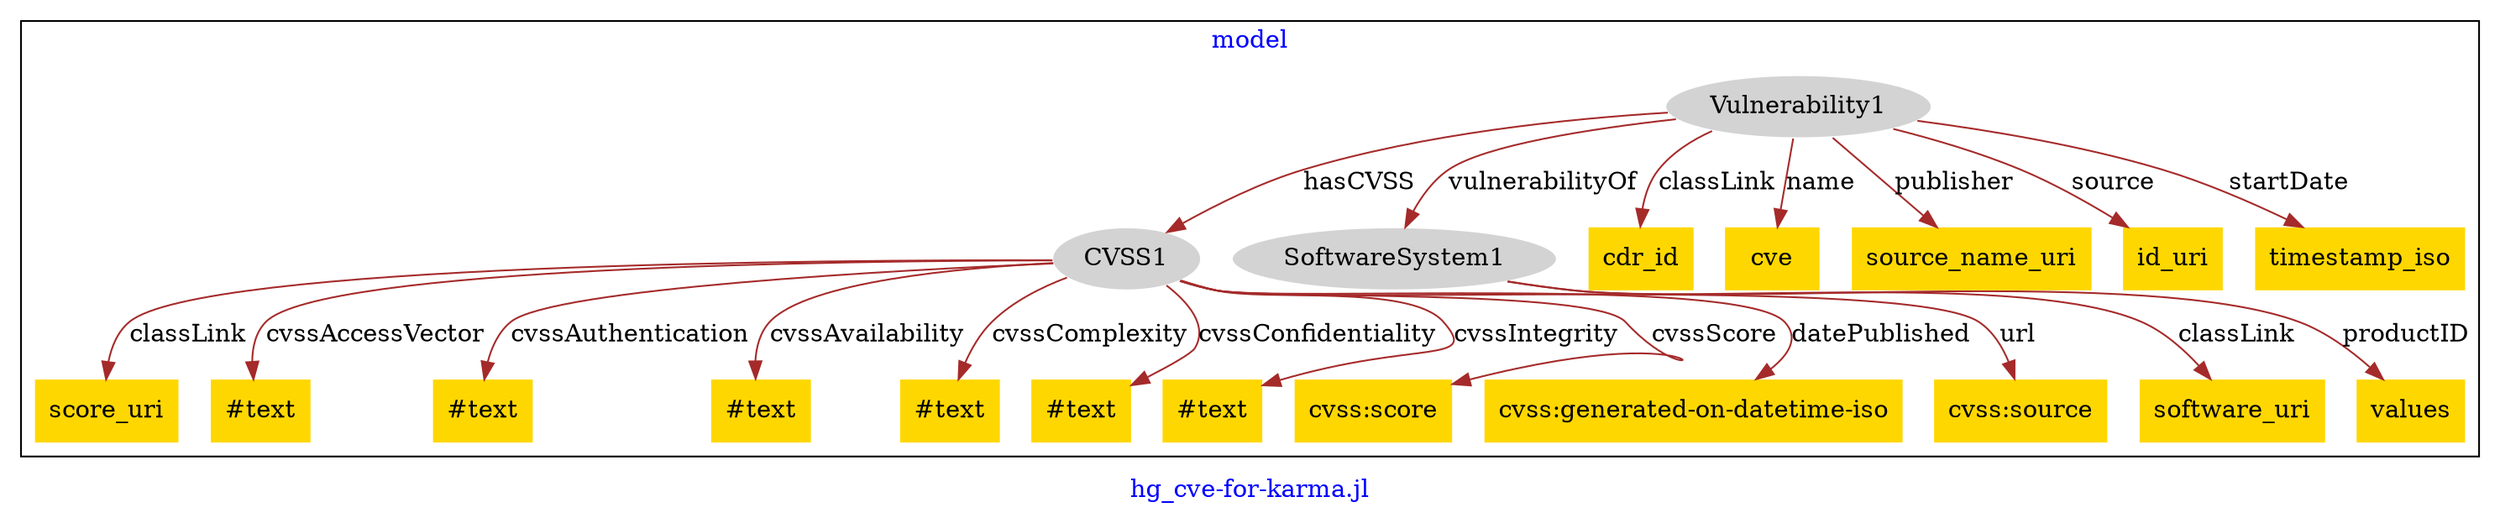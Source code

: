 digraph n0 {
fontcolor="blue"
remincross="true"
label="hg_cve-for-karma.jl"
subgraph cluster {
label="model"
n2[style="filled",color="white",fillcolor="lightgray",label="CVSS1"];
n3[shape="plaintext",style="filled",fillcolor="gold",label="score_uri"];
n4[shape="plaintext",style="filled",fillcolor="gold",label="#text"];
n5[shape="plaintext",style="filled",fillcolor="gold",label="#text"];
n6[shape="plaintext",style="filled",fillcolor="gold",label="#text"];
n7[shape="plaintext",style="filled",fillcolor="gold",label="#text"];
n8[shape="plaintext",style="filled",fillcolor="gold",label="#text"];
n9[shape="plaintext",style="filled",fillcolor="gold",label="#text"];
n10[shape="plaintext",style="filled",fillcolor="gold",label="cvss:score"];
n11[shape="plaintext",style="filled",fillcolor="gold",label="cvss:generated-on-datetime-iso"];
n12[shape="plaintext",style="filled",fillcolor="gold",label="cvss:source"];
n13[style="filled",color="white",fillcolor="lightgray",label="SoftwareSystem1"];
n14[shape="plaintext",style="filled",fillcolor="gold",label="software_uri"];
n15[shape="plaintext",style="filled",fillcolor="gold",label="values"];
n16[style="filled",color="white",fillcolor="lightgray",label="Vulnerability1"];
n17[shape="plaintext",style="filled",fillcolor="gold",label="cdr_id"];
n18[shape="plaintext",style="filled",fillcolor="gold",label="cve"];
n19[shape="plaintext",style="filled",fillcolor="gold",label="source_name_uri"];
n20[shape="plaintext",style="filled",fillcolor="gold",label="id_uri"];
n21[shape="plaintext",style="filled",fillcolor="gold",label="timestamp_iso"];
}
n2 -> n3[color="brown",fontcolor="black",label="classLink"]
n2 -> n4[color="brown",fontcolor="black",label="cvssAccessVector"]
n2 -> n5[color="brown",fontcolor="black",label="cvssAuthentication"]
n2 -> n6[color="brown",fontcolor="black",label="cvssAvailability"]
n2 -> n7[color="brown",fontcolor="black",label="cvssComplexity"]
n2 -> n8[color="brown",fontcolor="black",label="cvssConfidentiality"]
n2 -> n9[color="brown",fontcolor="black",label="cvssIntegrity"]
n2 -> n10[color="brown",fontcolor="black",label="cvssScore"]
n2 -> n11[color="brown",fontcolor="black",label="datePublished"]
n2 -> n12[color="brown",fontcolor="black",label="url"]
n13 -> n14[color="brown",fontcolor="black",label="classLink"]
n13 -> n15[color="brown",fontcolor="black",label="productID"]
n16 -> n17[color="brown",fontcolor="black",label="classLink"]
n16 -> n2[color="brown",fontcolor="black",label="hasCVSS"]
n16 -> n13[color="brown",fontcolor="black",label="vulnerabilityOf"]
n16 -> n18[color="brown",fontcolor="black",label="name"]
n16 -> n19[color="brown",fontcolor="black",label="publisher"]
n16 -> n20[color="brown",fontcolor="black",label="source"]
n16 -> n21[color="brown",fontcolor="black",label="startDate"]
}
